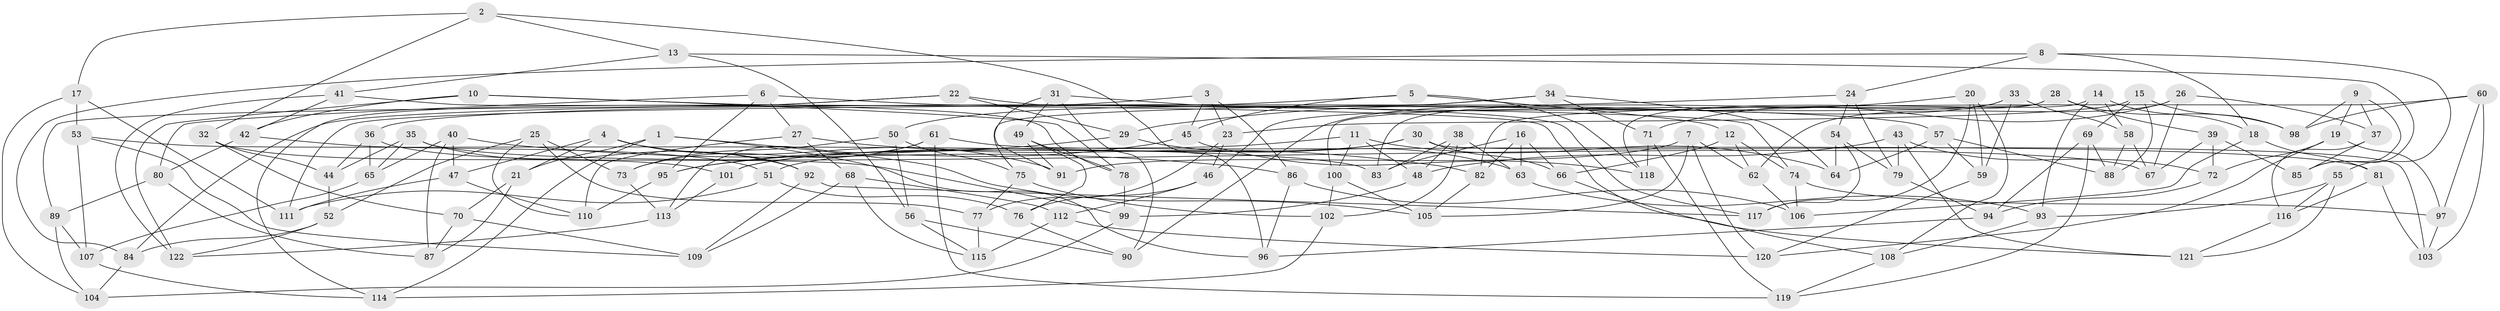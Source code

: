 // Generated by graph-tools (version 1.1) at 2025/11/02/27/25 16:11:44]
// undirected, 122 vertices, 244 edges
graph export_dot {
graph [start="1"]
  node [color=gray90,style=filled];
  1;
  2;
  3;
  4;
  5;
  6;
  7;
  8;
  9;
  10;
  11;
  12;
  13;
  14;
  15;
  16;
  17;
  18;
  19;
  20;
  21;
  22;
  23;
  24;
  25;
  26;
  27;
  28;
  29;
  30;
  31;
  32;
  33;
  34;
  35;
  36;
  37;
  38;
  39;
  40;
  41;
  42;
  43;
  44;
  45;
  46;
  47;
  48;
  49;
  50;
  51;
  52;
  53;
  54;
  55;
  56;
  57;
  58;
  59;
  60;
  61;
  62;
  63;
  64;
  65;
  66;
  67;
  68;
  69;
  70;
  71;
  72;
  73;
  74;
  75;
  76;
  77;
  78;
  79;
  80;
  81;
  82;
  83;
  84;
  85;
  86;
  87;
  88;
  89;
  90;
  91;
  92;
  93;
  94;
  95;
  96;
  97;
  98;
  99;
  100;
  101;
  102;
  103;
  104;
  105;
  106;
  107;
  108;
  109;
  110;
  111;
  112;
  113;
  114;
  115;
  116;
  117;
  118;
  119;
  120;
  121;
  122;
  1 -- 114;
  1 -- 105;
  1 -- 96;
  1 -- 21;
  2 -- 32;
  2 -- 13;
  2 -- 17;
  2 -- 96;
  3 -- 23;
  3 -- 86;
  3 -- 45;
  3 -- 89;
  4 -- 91;
  4 -- 21;
  4 -- 47;
  4 -- 92;
  5 -- 12;
  5 -- 45;
  5 -- 111;
  5 -- 118;
  6 -- 57;
  6 -- 27;
  6 -- 80;
  6 -- 95;
  7 -- 105;
  7 -- 91;
  7 -- 62;
  7 -- 120;
  8 -- 18;
  8 -- 84;
  8 -- 55;
  8 -- 24;
  9 -- 19;
  9 -- 37;
  9 -- 98;
  9 -- 85;
  10 -- 122;
  10 -- 108;
  10 -- 42;
  10 -- 78;
  11 -- 48;
  11 -- 101;
  11 -- 64;
  11 -- 100;
  12 -- 74;
  12 -- 62;
  12 -- 66;
  13 -- 41;
  13 -- 85;
  13 -- 56;
  14 -- 118;
  14 -- 58;
  14 -- 93;
  14 -- 18;
  15 -- 23;
  15 -- 69;
  15 -- 88;
  15 -- 98;
  16 -- 63;
  16 -- 66;
  16 -- 82;
  16 -- 83;
  17 -- 53;
  17 -- 111;
  17 -- 104;
  18 -- 81;
  18 -- 106;
  19 -- 97;
  19 -- 120;
  19 -- 72;
  20 -- 59;
  20 -- 29;
  20 -- 108;
  20 -- 117;
  21 -- 70;
  21 -- 87;
  22 -- 114;
  22 -- 74;
  22 -- 29;
  22 -- 84;
  23 -- 46;
  23 -- 77;
  24 -- 54;
  24 -- 36;
  24 -- 79;
  25 -- 73;
  25 -- 77;
  25 -- 110;
  25 -- 52;
  26 -- 62;
  26 -- 67;
  26 -- 37;
  26 -- 71;
  27 -- 82;
  27 -- 110;
  27 -- 68;
  28 -- 39;
  28 -- 83;
  28 -- 98;
  28 -- 100;
  29 -- 63;
  29 -- 95;
  30 -- 51;
  30 -- 101;
  30 -- 103;
  30 -- 66;
  31 -- 91;
  31 -- 90;
  31 -- 117;
  31 -- 49;
  32 -- 70;
  32 -- 101;
  32 -- 44;
  33 -- 58;
  33 -- 46;
  33 -- 90;
  33 -- 59;
  34 -- 71;
  34 -- 50;
  34 -- 75;
  34 -- 64;
  35 -- 92;
  35 -- 44;
  35 -- 67;
  35 -- 65;
  36 -- 65;
  36 -- 44;
  36 -- 99;
  37 -- 116;
  37 -- 85;
  38 -- 48;
  38 -- 63;
  38 -- 102;
  38 -- 83;
  39 -- 72;
  39 -- 85;
  39 -- 67;
  40 -- 47;
  40 -- 87;
  40 -- 65;
  40 -- 86;
  41 -- 122;
  41 -- 78;
  41 -- 42;
  42 -- 51;
  42 -- 80;
  43 -- 121;
  43 -- 79;
  43 -- 72;
  43 -- 48;
  44 -- 52;
  45 -- 118;
  45 -- 95;
  46 -- 112;
  46 -- 76;
  47 -- 110;
  47 -- 111;
  48 -- 99;
  49 -- 78;
  49 -- 91;
  49 -- 76;
  50 -- 73;
  50 -- 75;
  50 -- 56;
  51 -- 111;
  51 -- 76;
  52 -- 84;
  52 -- 122;
  53 -- 109;
  53 -- 83;
  53 -- 107;
  54 -- 64;
  54 -- 79;
  54 -- 117;
  55 -- 116;
  55 -- 93;
  55 -- 121;
  56 -- 115;
  56 -- 90;
  57 -- 88;
  57 -- 64;
  57 -- 59;
  58 -- 88;
  58 -- 67;
  59 -- 120;
  60 -- 98;
  60 -- 82;
  60 -- 103;
  60 -- 97;
  61 -- 113;
  61 -- 73;
  61 -- 81;
  61 -- 119;
  62 -- 106;
  63 -- 93;
  65 -- 107;
  66 -- 121;
  68 -- 112;
  68 -- 115;
  68 -- 109;
  69 -- 88;
  69 -- 119;
  69 -- 94;
  70 -- 109;
  70 -- 87;
  71 -- 119;
  71 -- 118;
  72 -- 94;
  73 -- 113;
  74 -- 106;
  74 -- 97;
  75 -- 77;
  75 -- 102;
  76 -- 90;
  77 -- 115;
  78 -- 99;
  79 -- 94;
  80 -- 89;
  80 -- 87;
  81 -- 103;
  81 -- 116;
  82 -- 105;
  84 -- 104;
  86 -- 106;
  86 -- 96;
  89 -- 104;
  89 -- 107;
  92 -- 117;
  92 -- 109;
  93 -- 108;
  94 -- 96;
  95 -- 110;
  97 -- 103;
  99 -- 104;
  100 -- 105;
  100 -- 102;
  101 -- 113;
  102 -- 114;
  107 -- 114;
  108 -- 119;
  112 -- 115;
  112 -- 120;
  113 -- 122;
  116 -- 121;
}
